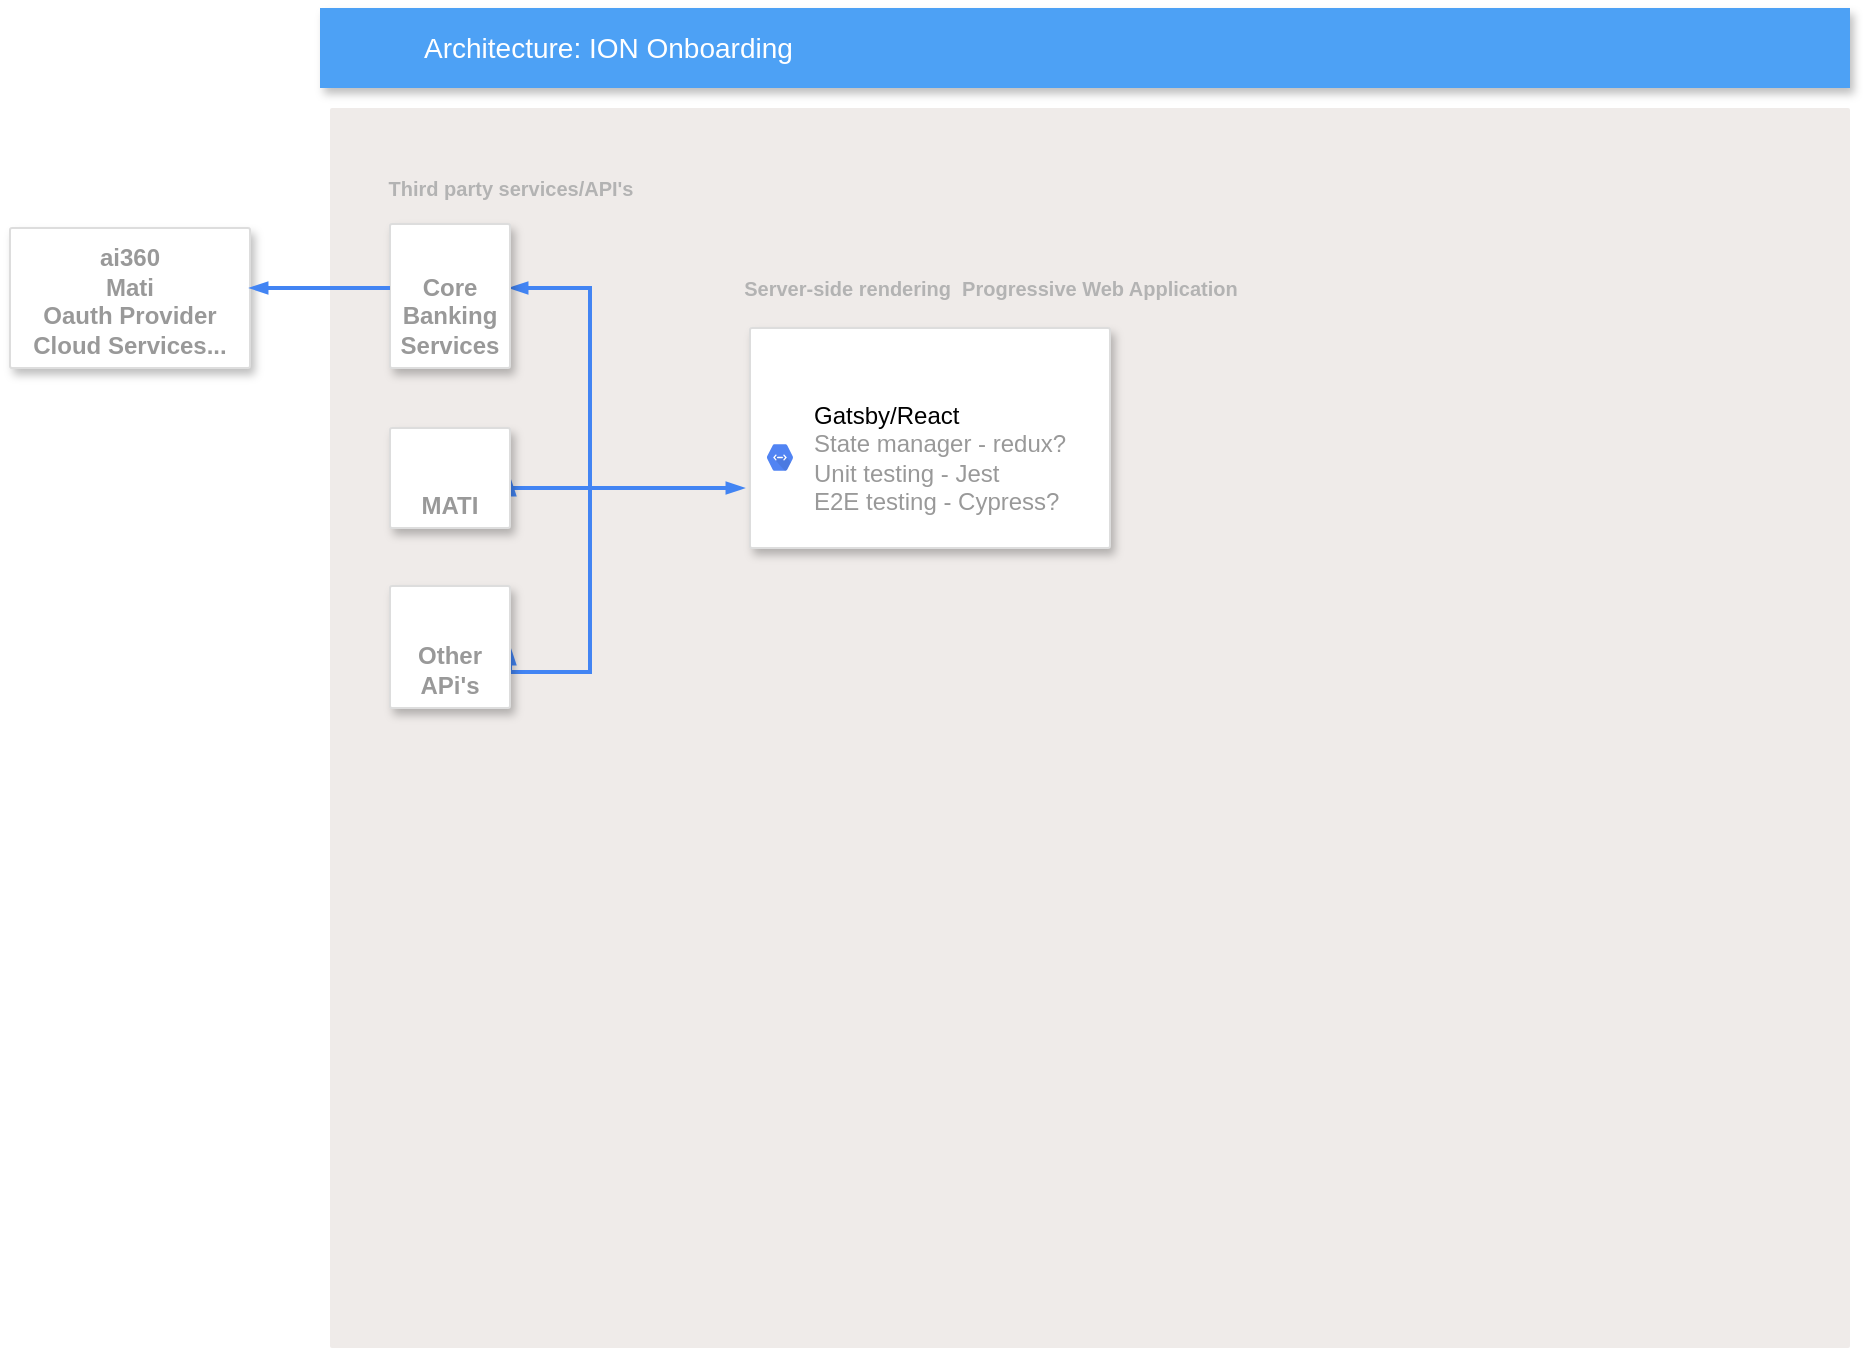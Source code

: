 <mxfile version="14.2.3" type="github">
  <diagram id="f106602c-feb2-e66a-4537-3a34d633f6aa" name="Page-1">
    <mxGraphModel dx="2089" dy="596" grid="1" gridSize="10" guides="1" tooltips="1" connect="1" arrows="1" fold="1" page="1" pageScale="1" pageWidth="1169" pageHeight="827" background="#ffffff" math="0" shadow="0">
      <root>
        <mxCell id="0" />
        <mxCell id="1" parent="0" />
        <mxCell id="C-yEnUiBXdjGMgicQ9S--25" value="" style="points=[[0,0,0],[0.25,0,0],[0.5,0,0],[0.75,0,0],[1,0,0],[1,0.25,0],[1,0.5,0],[1,0.75,0],[1,1,0],[0.75,1,0],[0.5,1,0],[0.25,1,0],[0,1,0],[0,0.75,0],[0,0.5,0],[0,0.25,0]];rounded=1;absoluteArcSize=1;arcSize=2;html=1;strokeColor=none;gradientColor=none;shadow=0;dashed=0;fontSize=12;fontColor=#9E9E9E;align=left;verticalAlign=top;spacing=10;spacingTop=-4;fillColor=#EFEBE9;" vertex="1" parent="1">
          <mxGeometry x="90" y="90" width="760" height="620" as="geometry" />
        </mxCell>
        <mxCell id="2" value="Architecture: ION Onboarding&amp;nbsp;" style="fillColor=#4DA1F5;strokeColor=none;shadow=1;gradientColor=none;fontSize=14;align=left;spacingLeft=50;fontColor=#ffffff;html=1;" parent="1" vertex="1">
          <mxGeometry x="85" y="40" width="765" height="40" as="geometry" />
        </mxCell>
        <mxCell id="12" value="" style="strokeColor=#dddddd;fillColor=#ffffff;shadow=1;strokeWidth=1;rounded=1;absoluteArcSize=1;arcSize=2;fontSize=14;fontColor=#808080;align=left;html=1;" parent="1" vertex="1">
          <mxGeometry x="300" y="200" width="180" height="110" as="geometry" />
        </mxCell>
        <mxCell id="13" value="&lt;font color=&quot;#000000&quot;&gt;Gatsby/React&lt;/font&gt;&lt;br&gt;State manager - redux?&lt;br&gt;Unit testing - Jest&lt;br&gt;E2E testing - Cypress?&lt;br&gt;" style="dashed=0;connectable=0;html=1;fillColor=#5184F3;strokeColor=none;shape=mxgraph.gcp2.hexIcon;prIcon=cloud_endpoints;part=1;labelPosition=right;verticalLabelPosition=middle;align=left;verticalAlign=middle;spacingLeft=5;fontColor=#999999;fontSize=12;" parent="12" vertex="1">
          <mxGeometry y="0.5" width="20" height="19.5" relative="1" as="geometry">
            <mxPoint x="5" as="offset" />
          </mxGeometry>
        </mxCell>
        <mxCell id="18" value="" style="edgeStyle=orthogonalEdgeStyle;fontSize=12;html=1;endArrow=blockThin;endFill=1;rounded=0;strokeWidth=2;endSize=4;startSize=4;dashed=0;strokeColor=#4284F3;startArrow=blockThin;startFill=1;exitX=1;exitY=0.5;exitDx=0;exitDy=0;" parent="1" edge="1" source="6">
          <mxGeometry width="100" relative="1" as="geometry">
            <mxPoint x="210" y="280" as="sourcePoint" />
            <mxPoint x="297" y="280" as="targetPoint" />
            <Array as="points">
              <mxPoint x="180" y="280" />
            </Array>
          </mxGeometry>
        </mxCell>
        <mxCell id="19" value="" style="fontSize=12;html=1;endArrow=blockThin;endFill=1;rounded=0;strokeWidth=2;endSize=4;startSize=4;dashed=0;strokeColor=#4284F3;startArrow=blockThin;startFill=1;edgeStyle=orthogonalEdgeStyle;entryX=1;entryY=0.5;entryDx=0;entryDy=0;" parent="1" edge="1" target="9">
          <mxGeometry width="100" relative="1" as="geometry">
            <mxPoint x="180" y="180" as="sourcePoint" />
            <mxPoint x="180" y="490" as="targetPoint" />
            <Array as="points">
              <mxPoint x="220" y="180" />
              <mxPoint x="220" y="372" />
            </Array>
          </mxGeometry>
        </mxCell>
        <mxCell id="3" value="Core Banking Services" style="strokeColor=#dddddd;fillColor=#ffffff;shadow=1;strokeWidth=1;rounded=1;absoluteArcSize=1;arcSize=2;labelPosition=center;verticalLabelPosition=middle;align=center;verticalAlign=bottom;spacingLeft=0;fontColor=#999999;fontSize=12;whiteSpace=wrap;spacingBottom=2;html=1;fontStyle=1" parent="1" vertex="1">
          <mxGeometry x="120" y="148" width="60" height="72" as="geometry" />
        </mxCell>
        <mxCell id="6" value="MATI" style="strokeColor=#dddddd;fillColor=#ffffff;shadow=1;strokeWidth=1;rounded=1;absoluteArcSize=1;arcSize=2;labelPosition=center;verticalLabelPosition=middle;align=center;verticalAlign=bottom;spacingLeft=0;fontColor=#999999;fontSize=12;whiteSpace=wrap;spacingBottom=2;html=1;fontStyle=1" parent="1" vertex="1">
          <mxGeometry x="120" y="250" width="60" height="50" as="geometry" />
        </mxCell>
        <mxCell id="9" value="&lt;b&gt;Other APi&#39;s&lt;/b&gt;" style="strokeColor=#dddddd;fillColor=#ffffff;shadow=1;strokeWidth=1;rounded=1;absoluteArcSize=1;arcSize=2;labelPosition=center;verticalLabelPosition=middle;align=center;verticalAlign=bottom;spacingLeft=0;fontColor=#999999;fontSize=12;whiteSpace=wrap;spacingBottom=2;html=1;" parent="1" vertex="1">
          <mxGeometry x="120" y="329" width="60" height="61" as="geometry" />
        </mxCell>
        <mxCell id="C-yEnUiBXdjGMgicQ9S--27" value="&lt;font style=&quot;font-size: 10px;&quot; color=&quot;#b3b3b3&quot;&gt;&lt;b style=&quot;font-size: 10px;&quot;&gt;Third party services/API&#39;s&lt;/b&gt;&lt;/font&gt;" style="text;html=1;align=center;verticalAlign=middle;resizable=0;points=[];autosize=1;strokeWidth=4;fontSize=10;" vertex="1" parent="1">
          <mxGeometry x="110" y="120" width="140" height="20" as="geometry" />
        </mxCell>
        <mxCell id="C-yEnUiBXdjGMgicQ9S--28" value="&lt;font color=&quot;#b3b3b3&quot;&gt;&lt;b&gt;Server-side rendering&amp;nbsp; Progressive Web Application&lt;/b&gt;&lt;/font&gt;" style="text;html=1;align=center;verticalAlign=middle;resizable=0;points=[];autosize=1;strokeWidth=4;fontSize=10;" vertex="1" parent="1">
          <mxGeometry x="290" y="170" width="260" height="20" as="geometry" />
        </mxCell>
        <mxCell id="C-yEnUiBXdjGMgicQ9S--29" value="ai360&lt;br&gt;Mati&lt;br&gt;Oauth Provider&lt;br&gt;Cloud Services..." style="strokeColor=#dddddd;fillColor=#ffffff;shadow=1;strokeWidth=1;rounded=1;absoluteArcSize=1;arcSize=2;labelPosition=center;verticalLabelPosition=middle;align=center;verticalAlign=bottom;spacingLeft=0;fontColor=#999999;fontSize=12;whiteSpace=wrap;spacingBottom=2;html=1;fontStyle=1" vertex="1" parent="1">
          <mxGeometry x="-70" y="150" width="120" height="70" as="geometry" />
        </mxCell>
        <mxCell id="C-yEnUiBXdjGMgicQ9S--31" value="" style="edgeStyle=orthogonalEdgeStyle;fontSize=12;html=1;endArrow=blockThin;endFill=1;rounded=0;strokeWidth=2;endSize=4;startSize=4;dashed=0;strokeColor=#4284F3;" edge="1" parent="1">
          <mxGeometry width="100" relative="1" as="geometry">
            <mxPoint x="120" y="180" as="sourcePoint" />
            <mxPoint x="50" y="180" as="targetPoint" />
          </mxGeometry>
        </mxCell>
      </root>
    </mxGraphModel>
  </diagram>
</mxfile>
